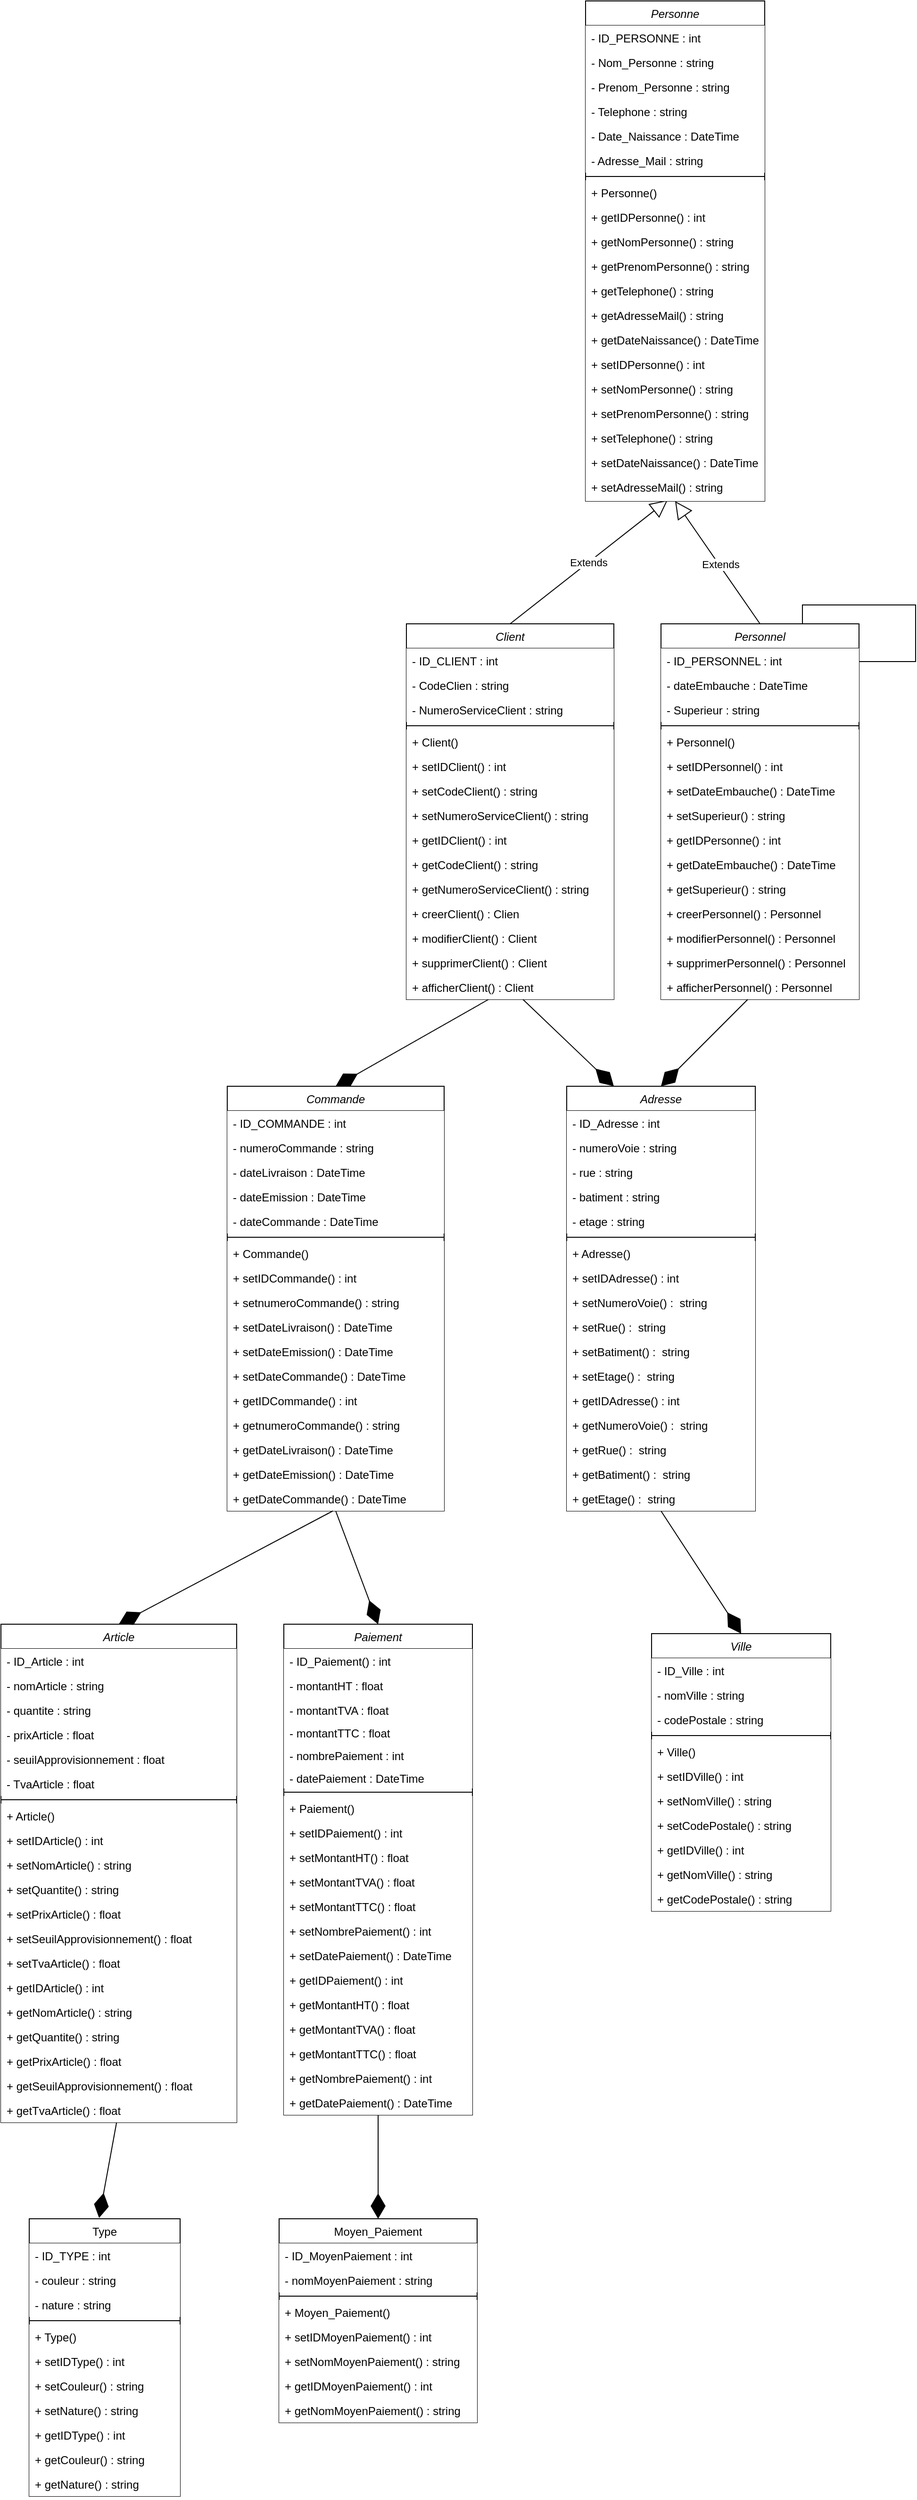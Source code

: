 <mxfile version="13.9.9" type="device"><diagram id="xxzFtFkT065SgyR4jEAv" name="Page-1"><mxGraphModel dx="1463" dy="834" grid="1" gridSize="10" guides="1" tooltips="1" connect="1" arrows="1" fold="1" page="1" pageScale="1" pageWidth="827" pageHeight="1169" math="0" shadow="0"><root><mxCell id="0"/><mxCell id="1" parent="0"/><mxCell id="zXjY40LEc3VsuIgJ_4Ex-1" value="Article" style="swimlane;fontStyle=2;align=center;verticalAlign=top;childLayout=stackLayout;horizontal=1;startSize=26;horizontalStack=0;resizeParent=1;resizeLast=0;collapsible=1;marginBottom=0;rounded=0;shadow=0;strokeWidth=1;" parent="1" vertex="1"><mxGeometry x="380" y="1950" width="250" height="528" as="geometry"><mxRectangle x="230" y="140" width="160" height="26" as="alternateBounds"/></mxGeometry></mxCell><mxCell id="zXjY40LEc3VsuIgJ_4Ex-2" value="- ID_Article : int" style="text;align=left;verticalAlign=top;spacingLeft=4;spacingRight=4;overflow=hidden;rotatable=0;points=[[0,0.5],[1,0.5]];portConstraint=eastwest;fillColor=#ffffff;" parent="zXjY40LEc3VsuIgJ_4Ex-1" vertex="1"><mxGeometry y="26" width="250" height="26" as="geometry"/></mxCell><mxCell id="zXjY40LEc3VsuIgJ_4Ex-3" value="- nomArticle : string" style="text;align=left;verticalAlign=top;spacingLeft=4;spacingRight=4;overflow=hidden;rotatable=0;points=[[0,0.5],[1,0.5]];portConstraint=eastwest;rounded=0;shadow=0;html=0;fillColor=#ffffff;" parent="zXjY40LEc3VsuIgJ_4Ex-1" vertex="1"><mxGeometry y="52" width="250" height="26" as="geometry"/></mxCell><mxCell id="zXjY40LEc3VsuIgJ_4Ex-4" value="- quantite : string" style="text;align=left;verticalAlign=top;spacingLeft=4;spacingRight=4;overflow=hidden;rotatable=0;points=[[0,0.5],[1,0.5]];portConstraint=eastwest;rounded=0;shadow=0;html=0;fillColor=#ffffff;" parent="zXjY40LEc3VsuIgJ_4Ex-1" vertex="1"><mxGeometry y="78" width="250" height="26" as="geometry"/></mxCell><mxCell id="zXjY40LEc3VsuIgJ_4Ex-5" value="- prixArticle : float" style="text;align=left;verticalAlign=top;spacingLeft=4;spacingRight=4;overflow=hidden;rotatable=0;points=[[0,0.5],[1,0.5]];portConstraint=eastwest;rounded=0;shadow=0;html=0;fillColor=#ffffff;" parent="zXjY40LEc3VsuIgJ_4Ex-1" vertex="1"><mxGeometry y="104" width="250" height="26" as="geometry"/></mxCell><mxCell id="zXjY40LEc3VsuIgJ_4Ex-6" value="- seuilApprovisionnement : float" style="text;align=left;verticalAlign=top;spacingLeft=4;spacingRight=4;overflow=hidden;rotatable=0;points=[[0,0.5],[1,0.5]];portConstraint=eastwest;rounded=0;shadow=0;html=0;fillColor=#ffffff;" parent="zXjY40LEc3VsuIgJ_4Ex-1" vertex="1"><mxGeometry y="130" width="250" height="26" as="geometry"/></mxCell><mxCell id="zXjY40LEc3VsuIgJ_4Ex-7" value="- TvaArticle : float" style="text;align=left;verticalAlign=top;spacingLeft=4;spacingRight=4;overflow=hidden;rotatable=0;points=[[0,0.5],[1,0.5]];portConstraint=eastwest;rounded=0;shadow=0;html=0;fillColor=#ffffff;" parent="zXjY40LEc3VsuIgJ_4Ex-1" vertex="1"><mxGeometry y="156" width="250" height="26" as="geometry"/></mxCell><mxCell id="zXjY40LEc3VsuIgJ_4Ex-8" value="" style="line;html=1;strokeWidth=1;align=left;verticalAlign=middle;spacingTop=-1;spacingLeft=3;spacingRight=3;rotatable=0;labelPosition=right;points=[];portConstraint=eastwest;" parent="zXjY40LEc3VsuIgJ_4Ex-1" vertex="1"><mxGeometry y="182" width="250" height="8" as="geometry"/></mxCell><mxCell id="zXjY40LEc3VsuIgJ_4Ex-9" value="+ Article()" style="text;align=left;verticalAlign=top;spacingLeft=4;spacingRight=4;overflow=hidden;rotatable=0;points=[[0,0.5],[1,0.5]];portConstraint=eastwest;fillColor=#ffffff;" parent="zXjY40LEc3VsuIgJ_4Ex-1" vertex="1"><mxGeometry y="190" width="250" height="26" as="geometry"/></mxCell><mxCell id="zXjY40LEc3VsuIgJ_4Ex-10" value="+ setIDArticle() : int" style="text;align=left;verticalAlign=top;spacingLeft=4;spacingRight=4;overflow=hidden;rotatable=0;points=[[0,0.5],[1,0.5]];portConstraint=eastwest;fillColor=#ffffff;" parent="zXjY40LEc3VsuIgJ_4Ex-1" vertex="1"><mxGeometry y="216" width="250" height="26" as="geometry"/></mxCell><mxCell id="zXjY40LEc3VsuIgJ_4Ex-11" value="+ setNomArticle() : string" style="text;align=left;verticalAlign=top;spacingLeft=4;spacingRight=4;overflow=hidden;rotatable=0;points=[[0,0.5],[1,0.5]];portConstraint=eastwest;fillColor=#ffffff;" parent="zXjY40LEc3VsuIgJ_4Ex-1" vertex="1"><mxGeometry y="242" width="250" height="26" as="geometry"/></mxCell><mxCell id="zXjY40LEc3VsuIgJ_4Ex-12" value="+ setQuantite() : string" style="text;align=left;verticalAlign=top;spacingLeft=4;spacingRight=4;overflow=hidden;rotatable=0;points=[[0,0.5],[1,0.5]];portConstraint=eastwest;fillColor=#ffffff;" parent="zXjY40LEc3VsuIgJ_4Ex-1" vertex="1"><mxGeometry y="268" width="250" height="26" as="geometry"/></mxCell><mxCell id="zXjY40LEc3VsuIgJ_4Ex-13" value="+ setPrixArticle() : float" style="text;align=left;verticalAlign=top;spacingLeft=4;spacingRight=4;overflow=hidden;rotatable=0;points=[[0,0.5],[1,0.5]];portConstraint=eastwest;fillColor=#ffffff;" parent="zXjY40LEc3VsuIgJ_4Ex-1" vertex="1"><mxGeometry y="294" width="250" height="26" as="geometry"/></mxCell><mxCell id="zXjY40LEc3VsuIgJ_4Ex-14" value="+ setSeuilApprovisionnement() : float" style="text;align=left;verticalAlign=top;spacingLeft=4;spacingRight=4;overflow=hidden;rotatable=0;points=[[0,0.5],[1,0.5]];portConstraint=eastwest;fillColor=#ffffff;" parent="zXjY40LEc3VsuIgJ_4Ex-1" vertex="1"><mxGeometry y="320" width="250" height="26" as="geometry"/></mxCell><mxCell id="zXjY40LEc3VsuIgJ_4Ex-15" value="+ setTvaArticle() : float" style="text;align=left;verticalAlign=top;spacingLeft=4;spacingRight=4;overflow=hidden;rotatable=0;points=[[0,0.5],[1,0.5]];portConstraint=eastwest;fillColor=#ffffff;" parent="zXjY40LEc3VsuIgJ_4Ex-1" vertex="1"><mxGeometry y="346" width="250" height="26" as="geometry"/></mxCell><mxCell id="zXjY40LEc3VsuIgJ_4Ex-16" value="+ getIDArticle() : int" style="text;align=left;verticalAlign=top;spacingLeft=4;spacingRight=4;overflow=hidden;rotatable=0;points=[[0,0.5],[1,0.5]];portConstraint=eastwest;fillColor=#ffffff;" parent="zXjY40LEc3VsuIgJ_4Ex-1" vertex="1"><mxGeometry y="372" width="250" height="26" as="geometry"/></mxCell><mxCell id="zXjY40LEc3VsuIgJ_4Ex-17" value="+ getNomArticle() : string" style="text;align=left;verticalAlign=top;spacingLeft=4;spacingRight=4;overflow=hidden;rotatable=0;points=[[0,0.5],[1,0.5]];portConstraint=eastwest;fillColor=#ffffff;" parent="zXjY40LEc3VsuIgJ_4Ex-1" vertex="1"><mxGeometry y="398" width="250" height="26" as="geometry"/></mxCell><mxCell id="zXjY40LEc3VsuIgJ_4Ex-18" value="+ getQuantite() : string" style="text;align=left;verticalAlign=top;spacingLeft=4;spacingRight=4;overflow=hidden;rotatable=0;points=[[0,0.5],[1,0.5]];portConstraint=eastwest;fillColor=#ffffff;" parent="zXjY40LEc3VsuIgJ_4Ex-1" vertex="1"><mxGeometry y="424" width="250" height="26" as="geometry"/></mxCell><mxCell id="zXjY40LEc3VsuIgJ_4Ex-19" value="+ getPrixArticle() : float" style="text;align=left;verticalAlign=top;spacingLeft=4;spacingRight=4;overflow=hidden;rotatable=0;points=[[0,0.5],[1,0.5]];portConstraint=eastwest;fillColor=#ffffff;" parent="zXjY40LEc3VsuIgJ_4Ex-1" vertex="1"><mxGeometry y="450" width="250" height="26" as="geometry"/></mxCell><mxCell id="zXjY40LEc3VsuIgJ_4Ex-20" value="+ getSeuilApprovisionnement() : float" style="text;align=left;verticalAlign=top;spacingLeft=4;spacingRight=4;overflow=hidden;rotatable=0;points=[[0,0.5],[1,0.5]];portConstraint=eastwest;fillColor=#ffffff;" parent="zXjY40LEc3VsuIgJ_4Ex-1" vertex="1"><mxGeometry y="476" width="250" height="26" as="geometry"/></mxCell><mxCell id="zXjY40LEc3VsuIgJ_4Ex-21" value="+ getTvaArticle() : float" style="text;align=left;verticalAlign=top;spacingLeft=4;spacingRight=4;overflow=hidden;rotatable=0;points=[[0,0.5],[1,0.5]];portConstraint=eastwest;fillColor=#ffffff;" parent="zXjY40LEc3VsuIgJ_4Ex-1" vertex="1"><mxGeometry y="502" width="250" height="26" as="geometry"/></mxCell><mxCell id="zXjY40LEc3VsuIgJ_4Ex-22" value="Type" style="swimlane;fontStyle=0;align=center;verticalAlign=top;childLayout=stackLayout;horizontal=1;startSize=26;horizontalStack=0;resizeParent=1;resizeLast=0;collapsible=1;marginBottom=0;rounded=0;shadow=0;strokeWidth=1;" parent="1" vertex="1"><mxGeometry x="410" y="2580" width="160" height="294" as="geometry"><mxRectangle x="130" y="380" width="160" height="26" as="alternateBounds"/></mxGeometry></mxCell><mxCell id="zXjY40LEc3VsuIgJ_4Ex-23" value="- ID_TYPE : int" style="text;align=left;verticalAlign=top;spacingLeft=4;spacingRight=4;overflow=hidden;rotatable=0;points=[[0,0.5],[1,0.5]];portConstraint=eastwest;fillColor=#ffffff;" parent="zXjY40LEc3VsuIgJ_4Ex-22" vertex="1"><mxGeometry y="26" width="160" height="26" as="geometry"/></mxCell><mxCell id="zXjY40LEc3VsuIgJ_4Ex-24" value="- couleur : string" style="text;align=left;verticalAlign=top;spacingLeft=4;spacingRight=4;overflow=hidden;rotatable=0;points=[[0,0.5],[1,0.5]];portConstraint=eastwest;rounded=0;shadow=0;html=0;fillColor=#ffffff;" parent="zXjY40LEc3VsuIgJ_4Ex-22" vertex="1"><mxGeometry y="52" width="160" height="26" as="geometry"/></mxCell><mxCell id="zXjY40LEc3VsuIgJ_4Ex-25" value="- nature : string" style="text;align=left;verticalAlign=top;spacingLeft=4;spacingRight=4;overflow=hidden;rotatable=0;points=[[0,0.5],[1,0.5]];portConstraint=eastwest;rounded=0;shadow=0;html=0;fillColor=#ffffff;" parent="zXjY40LEc3VsuIgJ_4Ex-22" vertex="1"><mxGeometry y="78" width="160" height="26" as="geometry"/></mxCell><mxCell id="zXjY40LEc3VsuIgJ_4Ex-26" value="" style="line;html=1;strokeWidth=1;align=left;verticalAlign=middle;spacingTop=-1;spacingLeft=3;spacingRight=3;rotatable=0;labelPosition=right;points=[];portConstraint=eastwest;" parent="zXjY40LEc3VsuIgJ_4Ex-22" vertex="1"><mxGeometry y="104" width="160" height="8" as="geometry"/></mxCell><mxCell id="zXjY40LEc3VsuIgJ_4Ex-27" value="+ Type()" style="text;align=left;verticalAlign=top;spacingLeft=4;spacingRight=4;overflow=hidden;rotatable=0;points=[[0,0.5],[1,0.5]];portConstraint=eastwest;fillColor=#ffffff;" parent="zXjY40LEc3VsuIgJ_4Ex-22" vertex="1"><mxGeometry y="112" width="160" height="26" as="geometry"/></mxCell><mxCell id="zXjY40LEc3VsuIgJ_4Ex-28" value="+ setIDType() : int" style="text;align=left;verticalAlign=top;spacingLeft=4;spacingRight=4;overflow=hidden;rotatable=0;points=[[0,0.5],[1,0.5]];portConstraint=eastwest;fillColor=#ffffff;" parent="zXjY40LEc3VsuIgJ_4Ex-22" vertex="1"><mxGeometry y="138" width="160" height="26" as="geometry"/></mxCell><mxCell id="zXjY40LEc3VsuIgJ_4Ex-29" value="+ setCouleur() : string" style="text;align=left;verticalAlign=top;spacingLeft=4;spacingRight=4;overflow=hidden;rotatable=0;points=[[0,0.5],[1,0.5]];portConstraint=eastwest;fillColor=#ffffff;" parent="zXjY40LEc3VsuIgJ_4Ex-22" vertex="1"><mxGeometry y="164" width="160" height="26" as="geometry"/></mxCell><mxCell id="zXjY40LEc3VsuIgJ_4Ex-30" value="+ setNature() : string" style="text;align=left;verticalAlign=top;spacingLeft=4;spacingRight=4;overflow=hidden;rotatable=0;points=[[0,0.5],[1,0.5]];portConstraint=eastwest;fillColor=#ffffff;" parent="zXjY40LEc3VsuIgJ_4Ex-22" vertex="1"><mxGeometry y="190" width="160" height="26" as="geometry"/></mxCell><mxCell id="zXjY40LEc3VsuIgJ_4Ex-31" value="+ getIDType() : int" style="text;align=left;verticalAlign=top;spacingLeft=4;spacingRight=4;overflow=hidden;rotatable=0;points=[[0,0.5],[1,0.5]];portConstraint=eastwest;fillColor=#ffffff;" parent="zXjY40LEc3VsuIgJ_4Ex-22" vertex="1"><mxGeometry y="216" width="160" height="26" as="geometry"/></mxCell><mxCell id="zXjY40LEc3VsuIgJ_4Ex-32" value="+ getCouleur() : string" style="text;align=left;verticalAlign=top;spacingLeft=4;spacingRight=4;overflow=hidden;rotatable=0;points=[[0,0.5],[1,0.5]];portConstraint=eastwest;fillColor=#ffffff;" parent="zXjY40LEc3VsuIgJ_4Ex-22" vertex="1"><mxGeometry y="242" width="160" height="26" as="geometry"/></mxCell><mxCell id="zXjY40LEc3VsuIgJ_4Ex-33" value="+ getNature() : string" style="text;align=left;verticalAlign=top;spacingLeft=4;spacingRight=4;overflow=hidden;rotatable=0;points=[[0,0.5],[1,0.5]];portConstraint=eastwest;fillColor=#ffffff;" parent="zXjY40LEc3VsuIgJ_4Ex-22" vertex="1"><mxGeometry y="268" width="160" height="26" as="geometry"/></mxCell><mxCell id="zXjY40LEc3VsuIgJ_4Ex-34" value="Commande" style="swimlane;fontStyle=2;align=center;verticalAlign=top;childLayout=stackLayout;horizontal=1;startSize=26;horizontalStack=0;resizeParent=1;resizeLast=0;collapsible=1;marginBottom=0;rounded=0;shadow=0;strokeWidth=1;" parent="1" vertex="1"><mxGeometry x="620" y="1380" width="230" height="450" as="geometry"><mxRectangle x="230" y="140" width="160" height="26" as="alternateBounds"/></mxGeometry></mxCell><mxCell id="zXjY40LEc3VsuIgJ_4Ex-35" value="- ID_COMMANDE : int" style="text;align=left;verticalAlign=top;spacingLeft=4;spacingRight=4;overflow=hidden;rotatable=0;points=[[0,0.5],[1,0.5]];portConstraint=eastwest;fillColor=#ffffff;" parent="zXjY40LEc3VsuIgJ_4Ex-34" vertex="1"><mxGeometry y="26" width="230" height="26" as="geometry"/></mxCell><mxCell id="zXjY40LEc3VsuIgJ_4Ex-36" value="- numeroCommande : string" style="text;align=left;verticalAlign=top;spacingLeft=4;spacingRight=4;overflow=hidden;rotatable=0;points=[[0,0.5],[1,0.5]];portConstraint=eastwest;rounded=0;shadow=0;html=0;fillColor=#ffffff;" parent="zXjY40LEc3VsuIgJ_4Ex-34" vertex="1"><mxGeometry y="52" width="230" height="26" as="geometry"/></mxCell><mxCell id="zXjY40LEc3VsuIgJ_4Ex-37" value="- dateLivraison : DateTime" style="text;align=left;verticalAlign=top;spacingLeft=4;spacingRight=4;overflow=hidden;rotatable=0;points=[[0,0.5],[1,0.5]];portConstraint=eastwest;rounded=0;shadow=0;html=0;fillColor=#ffffff;" parent="zXjY40LEc3VsuIgJ_4Ex-34" vertex="1"><mxGeometry y="78" width="230" height="26" as="geometry"/></mxCell><mxCell id="zXjY40LEc3VsuIgJ_4Ex-38" value="- dateEmission : DateTime" style="text;align=left;verticalAlign=top;spacingLeft=4;spacingRight=4;overflow=hidden;rotatable=0;points=[[0,0.5],[1,0.5]];portConstraint=eastwest;rounded=0;shadow=0;html=0;fillColor=#ffffff;" parent="zXjY40LEc3VsuIgJ_4Ex-34" vertex="1"><mxGeometry y="104" width="230" height="26" as="geometry"/></mxCell><mxCell id="zXjY40LEc3VsuIgJ_4Ex-39" value="- dateCommande : DateTime" style="text;align=left;verticalAlign=top;spacingLeft=4;spacingRight=4;overflow=hidden;rotatable=0;points=[[0,0.5],[1,0.5]];portConstraint=eastwest;rounded=0;shadow=0;html=0;fillColor=#ffffff;" parent="zXjY40LEc3VsuIgJ_4Ex-34" vertex="1"><mxGeometry y="130" width="230" height="26" as="geometry"/></mxCell><mxCell id="zXjY40LEc3VsuIgJ_4Ex-40" value="" style="line;html=1;strokeWidth=1;align=left;verticalAlign=middle;spacingTop=-1;spacingLeft=3;spacingRight=3;rotatable=0;labelPosition=right;points=[];portConstraint=eastwest;" parent="zXjY40LEc3VsuIgJ_4Ex-34" vertex="1"><mxGeometry y="156" width="230" height="8" as="geometry"/></mxCell><mxCell id="zXjY40LEc3VsuIgJ_4Ex-41" value="+ Commande()" style="text;align=left;verticalAlign=top;spacingLeft=4;spacingRight=4;overflow=hidden;rotatable=0;points=[[0,0.5],[1,0.5]];portConstraint=eastwest;fillColor=#ffffff;" parent="zXjY40LEc3VsuIgJ_4Ex-34" vertex="1"><mxGeometry y="164" width="230" height="26" as="geometry"/></mxCell><mxCell id="zXjY40LEc3VsuIgJ_4Ex-42" value="+ setIDCommande() : int" style="text;align=left;verticalAlign=top;spacingLeft=4;spacingRight=4;overflow=hidden;rotatable=0;points=[[0,0.5],[1,0.5]];portConstraint=eastwest;fillColor=#ffffff;" parent="zXjY40LEc3VsuIgJ_4Ex-34" vertex="1"><mxGeometry y="190" width="230" height="26" as="geometry"/></mxCell><mxCell id="zXjY40LEc3VsuIgJ_4Ex-43" value="+ setnumeroCommande() : string" style="text;align=left;verticalAlign=top;spacingLeft=4;spacingRight=4;overflow=hidden;rotatable=0;points=[[0,0.5],[1,0.5]];portConstraint=eastwest;fillColor=#ffffff;" parent="zXjY40LEc3VsuIgJ_4Ex-34" vertex="1"><mxGeometry y="216" width="230" height="26" as="geometry"/></mxCell><mxCell id="zXjY40LEc3VsuIgJ_4Ex-44" value="+ setDateLivraison() : DateTime" style="text;align=left;verticalAlign=top;spacingLeft=4;spacingRight=4;overflow=hidden;rotatable=0;points=[[0,0.5],[1,0.5]];portConstraint=eastwest;fillColor=#ffffff;" parent="zXjY40LEc3VsuIgJ_4Ex-34" vertex="1"><mxGeometry y="242" width="230" height="26" as="geometry"/></mxCell><mxCell id="zXjY40LEc3VsuIgJ_4Ex-45" value="+ setDateEmission() : DateTime" style="text;align=left;verticalAlign=top;spacingLeft=4;spacingRight=4;overflow=hidden;rotatable=0;points=[[0,0.5],[1,0.5]];portConstraint=eastwest;fillColor=#ffffff;" parent="zXjY40LEc3VsuIgJ_4Ex-34" vertex="1"><mxGeometry y="268" width="230" height="26" as="geometry"/></mxCell><mxCell id="zXjY40LEc3VsuIgJ_4Ex-46" value="+ setDateCommande() : DateTime" style="text;align=left;verticalAlign=top;spacingLeft=4;spacingRight=4;overflow=hidden;rotatable=0;points=[[0,0.5],[1,0.5]];portConstraint=eastwest;fillColor=#ffffff;" parent="zXjY40LEc3VsuIgJ_4Ex-34" vertex="1"><mxGeometry y="294" width="230" height="26" as="geometry"/></mxCell><mxCell id="zXjY40LEc3VsuIgJ_4Ex-47" value="+ getIDCommande() : int" style="text;align=left;verticalAlign=top;spacingLeft=4;spacingRight=4;overflow=hidden;rotatable=0;points=[[0,0.5],[1,0.5]];portConstraint=eastwest;fillColor=#ffffff;" parent="zXjY40LEc3VsuIgJ_4Ex-34" vertex="1"><mxGeometry y="320" width="230" height="26" as="geometry"/></mxCell><mxCell id="zXjY40LEc3VsuIgJ_4Ex-48" value="+ getnumeroCommande() : string" style="text;align=left;verticalAlign=top;spacingLeft=4;spacingRight=4;overflow=hidden;rotatable=0;points=[[0,0.5],[1,0.5]];portConstraint=eastwest;fillColor=#ffffff;" parent="zXjY40LEc3VsuIgJ_4Ex-34" vertex="1"><mxGeometry y="346" width="230" height="26" as="geometry"/></mxCell><mxCell id="zXjY40LEc3VsuIgJ_4Ex-49" value="+ getDateLivraison() : DateTime" style="text;align=left;verticalAlign=top;spacingLeft=4;spacingRight=4;overflow=hidden;rotatable=0;points=[[0,0.5],[1,0.5]];portConstraint=eastwest;fillColor=#ffffff;" parent="zXjY40LEc3VsuIgJ_4Ex-34" vertex="1"><mxGeometry y="372" width="230" height="26" as="geometry"/></mxCell><mxCell id="zXjY40LEc3VsuIgJ_4Ex-50" value="+ getDateEmission() : DateTime" style="text;align=left;verticalAlign=top;spacingLeft=4;spacingRight=4;overflow=hidden;rotatable=0;points=[[0,0.5],[1,0.5]];portConstraint=eastwest;fillColor=#ffffff;" parent="zXjY40LEc3VsuIgJ_4Ex-34" vertex="1"><mxGeometry y="398" width="230" height="26" as="geometry"/></mxCell><mxCell id="zXjY40LEc3VsuIgJ_4Ex-51" value="+ getDateCommande() : DateTime" style="text;align=left;verticalAlign=top;spacingLeft=4;spacingRight=4;overflow=hidden;rotatable=0;points=[[0,0.5],[1,0.5]];portConstraint=eastwest;fillColor=#ffffff;" parent="zXjY40LEc3VsuIgJ_4Ex-34" vertex="1"><mxGeometry y="424" width="230" height="26" as="geometry"/></mxCell><mxCell id="zXjY40LEc3VsuIgJ_4Ex-52" value="Paiement" style="swimlane;fontStyle=2;align=center;verticalAlign=top;childLayout=stackLayout;horizontal=1;startSize=26;horizontalStack=0;resizeParent=1;resizeLast=0;collapsible=1;marginBottom=0;rounded=0;shadow=0;strokeWidth=1;" parent="1" vertex="1"><mxGeometry x="680" y="1950" width="200" height="520" as="geometry"><mxRectangle x="230" y="140" width="160" height="26" as="alternateBounds"/></mxGeometry></mxCell><mxCell id="zXjY40LEc3VsuIgJ_4Ex-53" value="- ID_Paiement() : int" style="text;align=left;verticalAlign=top;spacingLeft=4;spacingRight=4;overflow=hidden;rotatable=0;points=[[0,0.5],[1,0.5]];portConstraint=eastwest;fillColor=#ffffff;" parent="zXjY40LEc3VsuIgJ_4Ex-52" vertex="1"><mxGeometry y="26" width="200" height="26" as="geometry"/></mxCell><mxCell id="zXjY40LEc3VsuIgJ_4Ex-54" value="- montantHT : float" style="text;align=left;verticalAlign=top;spacingLeft=4;spacingRight=4;overflow=hidden;rotatable=0;points=[[0,0.5],[1,0.5]];portConstraint=eastwest;rounded=0;shadow=0;html=0;fillColor=#ffffff;" parent="zXjY40LEc3VsuIgJ_4Ex-52" vertex="1"><mxGeometry y="52" width="200" height="26" as="geometry"/></mxCell><mxCell id="zXjY40LEc3VsuIgJ_4Ex-55" value="- montantTVA : float" style="text;align=left;verticalAlign=top;spacingLeft=4;spacingRight=4;overflow=hidden;rotatable=0;points=[[0,0.5],[1,0.5]];portConstraint=eastwest;rounded=0;shadow=0;html=0;fillColor=#ffffff;" parent="zXjY40LEc3VsuIgJ_4Ex-52" vertex="1"><mxGeometry y="78" width="200" height="24" as="geometry"/></mxCell><mxCell id="zXjY40LEc3VsuIgJ_4Ex-56" value="- montantTTC : float" style="text;align=left;verticalAlign=top;spacingLeft=4;spacingRight=4;overflow=hidden;rotatable=0;points=[[0,0.5],[1,0.5]];portConstraint=eastwest;rounded=0;shadow=0;html=0;fillColor=#ffffff;" parent="zXjY40LEc3VsuIgJ_4Ex-52" vertex="1"><mxGeometry y="102" width="200" height="24" as="geometry"/></mxCell><mxCell id="zXjY40LEc3VsuIgJ_4Ex-57" value="- nombrePaiement : int" style="text;align=left;verticalAlign=top;spacingLeft=4;spacingRight=4;overflow=hidden;rotatable=0;points=[[0,0.5],[1,0.5]];portConstraint=eastwest;rounded=0;shadow=0;html=0;fillColor=#ffffff;" parent="zXjY40LEc3VsuIgJ_4Ex-52" vertex="1"><mxGeometry y="126" width="200" height="24" as="geometry"/></mxCell><mxCell id="zXjY40LEc3VsuIgJ_4Ex-58" value="- datePaiement : DateTime" style="text;align=left;verticalAlign=top;spacingLeft=4;spacingRight=4;overflow=hidden;rotatable=0;points=[[0,0.5],[1,0.5]];portConstraint=eastwest;rounded=0;shadow=0;html=0;fillColor=#ffffff;" parent="zXjY40LEc3VsuIgJ_4Ex-52" vertex="1"><mxGeometry y="150" width="200" height="24" as="geometry"/></mxCell><mxCell id="zXjY40LEc3VsuIgJ_4Ex-59" value="" style="line;html=1;strokeWidth=1;align=left;verticalAlign=middle;spacingTop=-1;spacingLeft=3;spacingRight=3;rotatable=0;labelPosition=right;points=[];portConstraint=eastwest;" parent="zXjY40LEc3VsuIgJ_4Ex-52" vertex="1"><mxGeometry y="174" width="200" height="8" as="geometry"/></mxCell><mxCell id="zXjY40LEc3VsuIgJ_4Ex-60" value="+ Paiement()" style="text;align=left;verticalAlign=top;spacingLeft=4;spacingRight=4;overflow=hidden;rotatable=0;points=[[0,0.5],[1,0.5]];portConstraint=eastwest;fillColor=#ffffff;" parent="zXjY40LEc3VsuIgJ_4Ex-52" vertex="1"><mxGeometry y="182" width="200" height="26" as="geometry"/></mxCell><mxCell id="zXjY40LEc3VsuIgJ_4Ex-61" value="+ setIDPaiement() : int" style="text;align=left;verticalAlign=top;spacingLeft=4;spacingRight=4;overflow=hidden;rotatable=0;points=[[0,0.5],[1,0.5]];portConstraint=eastwest;fillColor=#ffffff;" parent="zXjY40LEc3VsuIgJ_4Ex-52" vertex="1"><mxGeometry y="208" width="200" height="26" as="geometry"/></mxCell><mxCell id="zXjY40LEc3VsuIgJ_4Ex-62" value="+ setMontantHT() : float" style="text;align=left;verticalAlign=top;spacingLeft=4;spacingRight=4;overflow=hidden;rotatable=0;points=[[0,0.5],[1,0.5]];portConstraint=eastwest;fillColor=#ffffff;" parent="zXjY40LEc3VsuIgJ_4Ex-52" vertex="1"><mxGeometry y="234" width="200" height="26" as="geometry"/></mxCell><mxCell id="zXjY40LEc3VsuIgJ_4Ex-63" value="+ setMontantTVA() : float" style="text;align=left;verticalAlign=top;spacingLeft=4;spacingRight=4;overflow=hidden;rotatable=0;points=[[0,0.5],[1,0.5]];portConstraint=eastwest;fillColor=#ffffff;" parent="zXjY40LEc3VsuIgJ_4Ex-52" vertex="1"><mxGeometry y="260" width="200" height="26" as="geometry"/></mxCell><mxCell id="zXjY40LEc3VsuIgJ_4Ex-64" value="+ setMontantTTC() : float" style="text;align=left;verticalAlign=top;spacingLeft=4;spacingRight=4;overflow=hidden;rotatable=0;points=[[0,0.5],[1,0.5]];portConstraint=eastwest;fillColor=#ffffff;" parent="zXjY40LEc3VsuIgJ_4Ex-52" vertex="1"><mxGeometry y="286" width="200" height="26" as="geometry"/></mxCell><mxCell id="zXjY40LEc3VsuIgJ_4Ex-65" value="+ setNombrePaiement() : int" style="text;align=left;verticalAlign=top;spacingLeft=4;spacingRight=4;overflow=hidden;rotatable=0;points=[[0,0.5],[1,0.5]];portConstraint=eastwest;fillColor=#ffffff;" parent="zXjY40LEc3VsuIgJ_4Ex-52" vertex="1"><mxGeometry y="312" width="200" height="26" as="geometry"/></mxCell><mxCell id="zXjY40LEc3VsuIgJ_4Ex-66" value="+ setDatePaiement() : DateTime" style="text;align=left;verticalAlign=top;spacingLeft=4;spacingRight=4;overflow=hidden;rotatable=0;points=[[0,0.5],[1,0.5]];portConstraint=eastwest;fillColor=#ffffff;" parent="zXjY40LEc3VsuIgJ_4Ex-52" vertex="1"><mxGeometry y="338" width="200" height="26" as="geometry"/></mxCell><mxCell id="zXjY40LEc3VsuIgJ_4Ex-67" value="+ getIDPaiement() : int" style="text;align=left;verticalAlign=top;spacingLeft=4;spacingRight=4;overflow=hidden;rotatable=0;points=[[0,0.5],[1,0.5]];portConstraint=eastwest;fillColor=#ffffff;" parent="zXjY40LEc3VsuIgJ_4Ex-52" vertex="1"><mxGeometry y="364" width="200" height="26" as="geometry"/></mxCell><mxCell id="zXjY40LEc3VsuIgJ_4Ex-68" value="+ getMontantHT() : float" style="text;align=left;verticalAlign=top;spacingLeft=4;spacingRight=4;overflow=hidden;rotatable=0;points=[[0,0.5],[1,0.5]];portConstraint=eastwest;fillColor=#ffffff;" parent="zXjY40LEc3VsuIgJ_4Ex-52" vertex="1"><mxGeometry y="390" width="200" height="26" as="geometry"/></mxCell><mxCell id="zXjY40LEc3VsuIgJ_4Ex-69" value="+ getMontantTVA() : float" style="text;align=left;verticalAlign=top;spacingLeft=4;spacingRight=4;overflow=hidden;rotatable=0;points=[[0,0.5],[1,0.5]];portConstraint=eastwest;fillColor=#ffffff;" parent="zXjY40LEc3VsuIgJ_4Ex-52" vertex="1"><mxGeometry y="416" width="200" height="26" as="geometry"/></mxCell><mxCell id="zXjY40LEc3VsuIgJ_4Ex-70" value="+ getMontantTTC() : float" style="text;align=left;verticalAlign=top;spacingLeft=4;spacingRight=4;overflow=hidden;rotatable=0;points=[[0,0.5],[1,0.5]];portConstraint=eastwest;fillColor=#ffffff;" parent="zXjY40LEc3VsuIgJ_4Ex-52" vertex="1"><mxGeometry y="442" width="200" height="26" as="geometry"/></mxCell><mxCell id="zXjY40LEc3VsuIgJ_4Ex-71" value="+ getNombrePaiement() : int" style="text;align=left;verticalAlign=top;spacingLeft=4;spacingRight=4;overflow=hidden;rotatable=0;points=[[0,0.5],[1,0.5]];portConstraint=eastwest;fillColor=#ffffff;" parent="zXjY40LEc3VsuIgJ_4Ex-52" vertex="1"><mxGeometry y="468" width="200" height="26" as="geometry"/></mxCell><mxCell id="zXjY40LEc3VsuIgJ_4Ex-72" value="+ getDatePaiement() : DateTime" style="text;align=left;verticalAlign=top;spacingLeft=4;spacingRight=4;overflow=hidden;rotatable=0;points=[[0,0.5],[1,0.5]];portConstraint=eastwest;fillColor=#ffffff;" parent="zXjY40LEc3VsuIgJ_4Ex-52" vertex="1"><mxGeometry y="494" width="200" height="26" as="geometry"/></mxCell><mxCell id="zXjY40LEc3VsuIgJ_4Ex-73" value="Moyen_Paiement" style="swimlane;fontStyle=0;align=center;verticalAlign=top;childLayout=stackLayout;horizontal=1;startSize=26;horizontalStack=0;resizeParent=1;resizeLast=0;collapsible=1;marginBottom=0;rounded=0;shadow=0;strokeWidth=1;" parent="1" vertex="1"><mxGeometry x="675" y="2580" width="210" height="216" as="geometry"><mxRectangle x="130" y="380" width="160" height="26" as="alternateBounds"/></mxGeometry></mxCell><mxCell id="zXjY40LEc3VsuIgJ_4Ex-74" value="- ID_MoyenPaiement : int" style="text;align=left;verticalAlign=top;spacingLeft=4;spacingRight=4;overflow=hidden;rotatable=0;points=[[0,0.5],[1,0.5]];portConstraint=eastwest;fillColor=#ffffff;" parent="zXjY40LEc3VsuIgJ_4Ex-73" vertex="1"><mxGeometry y="26" width="210" height="26" as="geometry"/></mxCell><mxCell id="zXjY40LEc3VsuIgJ_4Ex-75" value="- nomMoyenPaiement : string" style="text;align=left;verticalAlign=top;spacingLeft=4;spacingRight=4;overflow=hidden;rotatable=0;points=[[0,0.5],[1,0.5]];portConstraint=eastwest;rounded=0;shadow=0;html=0;fillColor=#ffffff;" parent="zXjY40LEc3VsuIgJ_4Ex-73" vertex="1"><mxGeometry y="52" width="210" height="26" as="geometry"/></mxCell><mxCell id="zXjY40LEc3VsuIgJ_4Ex-76" value="" style="line;html=1;strokeWidth=1;align=left;verticalAlign=middle;spacingTop=-1;spacingLeft=3;spacingRight=3;rotatable=0;labelPosition=right;points=[];portConstraint=eastwest;" parent="zXjY40LEc3VsuIgJ_4Ex-73" vertex="1"><mxGeometry y="78" width="210" height="8" as="geometry"/></mxCell><mxCell id="zXjY40LEc3VsuIgJ_4Ex-77" value="+ Moyen_Paiement()" style="text;align=left;verticalAlign=top;spacingLeft=4;spacingRight=4;overflow=hidden;rotatable=0;points=[[0,0.5],[1,0.5]];portConstraint=eastwest;fontStyle=0;fillColor=#ffffff;" parent="zXjY40LEc3VsuIgJ_4Ex-73" vertex="1"><mxGeometry y="86" width="210" height="26" as="geometry"/></mxCell><mxCell id="zXjY40LEc3VsuIgJ_4Ex-78" value="+ setIDMoyenPaiement() : int" style="text;align=left;verticalAlign=top;spacingLeft=4;spacingRight=4;overflow=hidden;rotatable=0;points=[[0,0.5],[1,0.5]];portConstraint=eastwest;fillColor=#ffffff;" parent="zXjY40LEc3VsuIgJ_4Ex-73" vertex="1"><mxGeometry y="112" width="210" height="26" as="geometry"/></mxCell><mxCell id="zXjY40LEc3VsuIgJ_4Ex-79" value="+ setNomMoyenPaiement() : string" style="text;align=left;verticalAlign=top;spacingLeft=4;spacingRight=4;overflow=hidden;rotatable=0;points=[[0,0.5],[1,0.5]];portConstraint=eastwest;fillColor=#ffffff;" parent="zXjY40LEc3VsuIgJ_4Ex-73" vertex="1"><mxGeometry y="138" width="210" height="26" as="geometry"/></mxCell><mxCell id="zXjY40LEc3VsuIgJ_4Ex-80" value="+ getIDMoyenPaiement() : int" style="text;align=left;verticalAlign=top;spacingLeft=4;spacingRight=4;overflow=hidden;rotatable=0;points=[[0,0.5],[1,0.5]];portConstraint=eastwest;fillColor=#ffffff;" parent="zXjY40LEc3VsuIgJ_4Ex-73" vertex="1"><mxGeometry y="164" width="210" height="26" as="geometry"/></mxCell><mxCell id="zXjY40LEc3VsuIgJ_4Ex-81" value="+ getNomMoyenPaiement() : string" style="text;align=left;verticalAlign=top;spacingLeft=4;spacingRight=4;overflow=hidden;rotatable=0;points=[[0,0.5],[1,0.5]];portConstraint=eastwest;fillColor=#ffffff;" parent="zXjY40LEc3VsuIgJ_4Ex-73" vertex="1"><mxGeometry y="190" width="210" height="26" as="geometry"/></mxCell><mxCell id="zXjY40LEc3VsuIgJ_4Ex-82" value="Client" style="swimlane;fontStyle=2;align=center;verticalAlign=top;childLayout=stackLayout;horizontal=1;startSize=26;horizontalStack=0;resizeParent=1;resizeLast=0;collapsible=1;marginBottom=0;rounded=0;shadow=0;strokeWidth=1;" parent="1" vertex="1"><mxGeometry x="810" y="890" width="220" height="398" as="geometry"><mxRectangle x="230" y="140" width="160" height="26" as="alternateBounds"/></mxGeometry></mxCell><mxCell id="zXjY40LEc3VsuIgJ_4Ex-83" value="- ID_CLIENT : int" style="text;align=left;verticalAlign=top;spacingLeft=4;spacingRight=4;overflow=hidden;rotatable=0;points=[[0,0.5],[1,0.5]];portConstraint=eastwest;fillColor=#ffffff;" parent="zXjY40LEc3VsuIgJ_4Ex-82" vertex="1"><mxGeometry y="26" width="220" height="26" as="geometry"/></mxCell><mxCell id="zXjY40LEc3VsuIgJ_4Ex-84" value="- CodeClien : string" style="text;align=left;verticalAlign=top;spacingLeft=4;spacingRight=4;overflow=hidden;rotatable=0;points=[[0,0.5],[1,0.5]];portConstraint=eastwest;rounded=0;shadow=0;html=0;fillColor=#ffffff;" parent="zXjY40LEc3VsuIgJ_4Ex-82" vertex="1"><mxGeometry y="52" width="220" height="26" as="geometry"/></mxCell><mxCell id="zXjY40LEc3VsuIgJ_4Ex-85" value="- NumeroServiceClient : string" style="text;align=left;verticalAlign=top;spacingLeft=4;spacingRight=4;overflow=hidden;rotatable=0;points=[[0,0.5],[1,0.5]];portConstraint=eastwest;rounded=0;shadow=0;html=0;fillColor=#ffffff;" parent="zXjY40LEc3VsuIgJ_4Ex-82" vertex="1"><mxGeometry y="78" width="220" height="26" as="geometry"/></mxCell><mxCell id="zXjY40LEc3VsuIgJ_4Ex-86" value="" style="line;html=1;strokeWidth=1;align=left;verticalAlign=middle;spacingTop=-1;spacingLeft=3;spacingRight=3;rotatable=0;labelPosition=right;points=[];portConstraint=eastwest;" parent="zXjY40LEc3VsuIgJ_4Ex-82" vertex="1"><mxGeometry y="104" width="220" height="8" as="geometry"/></mxCell><mxCell id="zXjY40LEc3VsuIgJ_4Ex-87" value="+ Client()&#10;" style="text;align=left;verticalAlign=top;spacingLeft=4;spacingRight=4;overflow=hidden;rotatable=0;points=[[0,0.5],[1,0.5]];portConstraint=eastwest;fillColor=#ffffff;" parent="zXjY40LEc3VsuIgJ_4Ex-82" vertex="1"><mxGeometry y="112" width="220" height="26" as="geometry"/></mxCell><mxCell id="zXjY40LEc3VsuIgJ_4Ex-88" value="+ setIDClient() : int&#10;" style="text;align=left;verticalAlign=top;spacingLeft=4;spacingRight=4;overflow=hidden;rotatable=0;points=[[0,0.5],[1,0.5]];portConstraint=eastwest;fillColor=#ffffff;" parent="zXjY40LEc3VsuIgJ_4Ex-82" vertex="1"><mxGeometry y="138" width="220" height="26" as="geometry"/></mxCell><mxCell id="zXjY40LEc3VsuIgJ_4Ex-89" value="+ setCodeClient() : string&#10;&#10;" style="text;align=left;verticalAlign=top;spacingLeft=4;spacingRight=4;overflow=hidden;rotatable=0;points=[[0,0.5],[1,0.5]];portConstraint=eastwest;fillColor=#ffffff;" parent="zXjY40LEc3VsuIgJ_4Ex-82" vertex="1"><mxGeometry y="164" width="220" height="26" as="geometry"/></mxCell><mxCell id="zXjY40LEc3VsuIgJ_4Ex-90" value="+ setNumeroServiceClient() : string&#10;&#10;" style="text;align=left;verticalAlign=top;spacingLeft=4;spacingRight=4;overflow=hidden;rotatable=0;points=[[0,0.5],[1,0.5]];portConstraint=eastwest;fillColor=#ffffff;" parent="zXjY40LEc3VsuIgJ_4Ex-82" vertex="1"><mxGeometry y="190" width="220" height="26" as="geometry"/></mxCell><mxCell id="zXjY40LEc3VsuIgJ_4Ex-91" value="+ getIDClient() : int&#10;" style="text;align=left;verticalAlign=top;spacingLeft=4;spacingRight=4;overflow=hidden;rotatable=0;points=[[0,0.5],[1,0.5]];portConstraint=eastwest;fillColor=#ffffff;" parent="zXjY40LEc3VsuIgJ_4Ex-82" vertex="1"><mxGeometry y="216" width="220" height="26" as="geometry"/></mxCell><mxCell id="zXjY40LEc3VsuIgJ_4Ex-92" value="+ getCodeClient() : string&#10;&#10;" style="text;align=left;verticalAlign=top;spacingLeft=4;spacingRight=4;overflow=hidden;rotatable=0;points=[[0,0.5],[1,0.5]];portConstraint=eastwest;fillColor=#ffffff;" parent="zXjY40LEc3VsuIgJ_4Ex-82" vertex="1"><mxGeometry y="242" width="220" height="26" as="geometry"/></mxCell><mxCell id="zXjY40LEc3VsuIgJ_4Ex-93" value="+ getNumeroServiceClient() : string&#10;&#10;" style="text;align=left;verticalAlign=top;spacingLeft=4;spacingRight=4;overflow=hidden;rotatable=0;points=[[0,0.5],[1,0.5]];portConstraint=eastwest;fillColor=#ffffff;" parent="zXjY40LEc3VsuIgJ_4Ex-82" vertex="1"><mxGeometry y="268" width="220" height="26" as="geometry"/></mxCell><mxCell id="zXjY40LEc3VsuIgJ_4Ex-94" value="+ creerClient() : Clien&#10;&#10;" style="text;align=left;verticalAlign=top;spacingLeft=4;spacingRight=4;overflow=hidden;rotatable=0;points=[[0,0.5],[1,0.5]];portConstraint=eastwest;fillColor=#ffffff;" parent="zXjY40LEc3VsuIgJ_4Ex-82" vertex="1"><mxGeometry y="294" width="220" height="26" as="geometry"/></mxCell><mxCell id="zXjY40LEc3VsuIgJ_4Ex-95" value="+ modifierClient() : Client&#10;" style="text;align=left;verticalAlign=top;spacingLeft=4;spacingRight=4;overflow=hidden;rotatable=0;points=[[0,0.5],[1,0.5]];portConstraint=eastwest;fillColor=#ffffff;" parent="zXjY40LEc3VsuIgJ_4Ex-82" vertex="1"><mxGeometry y="320" width="220" height="26" as="geometry"/></mxCell><mxCell id="zXjY40LEc3VsuIgJ_4Ex-96" value="+ supprimerClient() : Client" style="text;align=left;verticalAlign=top;spacingLeft=4;spacingRight=4;overflow=hidden;rotatable=0;points=[[0,0.5],[1,0.5]];portConstraint=eastwest;fillColor=#ffffff;" parent="zXjY40LEc3VsuIgJ_4Ex-82" vertex="1"><mxGeometry y="346" width="220" height="26" as="geometry"/></mxCell><mxCell id="zXjY40LEc3VsuIgJ_4Ex-97" value="+ afficherClient() : Client" style="text;align=left;verticalAlign=top;spacingLeft=4;spacingRight=4;overflow=hidden;rotatable=0;points=[[0,0.5],[1,0.5]];portConstraint=eastwest;fillColor=#ffffff;" parent="zXjY40LEc3VsuIgJ_4Ex-82" vertex="1"><mxGeometry y="372" width="220" height="26" as="geometry"/></mxCell><mxCell id="zXjY40LEc3VsuIgJ_4Ex-98" value="Extends" style="endArrow=block;endSize=16;endFill=0;html=1;exitX=0.5;exitY=0;exitDx=0;exitDy=0;entryX=0.458;entryY=0.964;entryDx=0;entryDy=0;entryPerimeter=0;" parent="1" source="zXjY40LEc3VsuIgJ_4Ex-82" target="zXjY40LEc3VsuIgJ_4Ex-151" edge="1"><mxGeometry width="160" relative="1" as="geometry"><mxPoint x="950" y="840" as="sourcePoint"/><mxPoint x="1072.966" y="788" as="targetPoint"/></mxGeometry></mxCell><mxCell id="zXjY40LEc3VsuIgJ_4Ex-99" value="Extends" style="endArrow=block;endSize=16;endFill=0;html=1;exitX=0.5;exitY=0;exitDx=0;exitDy=0;" parent="1" source="zXjY40LEc3VsuIgJ_4Ex-152" edge="1"><mxGeometry x="-0.036" y="-1" width="160" relative="1" as="geometry"><mxPoint x="1140" y="920" as="sourcePoint"/><mxPoint x="1095" y="760" as="targetPoint"/><mxPoint as="offset"/></mxGeometry></mxCell><mxCell id="zXjY40LEc3VsuIgJ_4Ex-100" value="Adresse" style="swimlane;fontStyle=2;align=center;verticalAlign=top;childLayout=stackLayout;horizontal=1;startSize=26;horizontalStack=0;resizeParent=1;resizeLast=0;collapsible=1;marginBottom=0;rounded=0;shadow=0;strokeWidth=1;" parent="1" vertex="1"><mxGeometry x="980" y="1380" width="200" height="450" as="geometry"><mxRectangle x="230" y="140" width="160" height="26" as="alternateBounds"/></mxGeometry></mxCell><mxCell id="zXjY40LEc3VsuIgJ_4Ex-101" value="- ID_Adresse : int" style="text;align=left;verticalAlign=top;spacingLeft=4;spacingRight=4;overflow=hidden;rotatable=0;points=[[0,0.5],[1,0.5]];portConstraint=eastwest;fillColor=#ffffff;" parent="zXjY40LEc3VsuIgJ_4Ex-100" vertex="1"><mxGeometry y="26" width="200" height="26" as="geometry"/></mxCell><mxCell id="zXjY40LEc3VsuIgJ_4Ex-102" value="- numeroVoie : string" style="text;align=left;verticalAlign=top;spacingLeft=4;spacingRight=4;overflow=hidden;rotatable=0;points=[[0,0.5],[1,0.5]];portConstraint=eastwest;rounded=0;shadow=0;html=0;fillColor=#ffffff;" parent="zXjY40LEc3VsuIgJ_4Ex-100" vertex="1"><mxGeometry y="52" width="200" height="26" as="geometry"/></mxCell><mxCell id="zXjY40LEc3VsuIgJ_4Ex-103" value="- rue : string" style="text;align=left;verticalAlign=top;spacingLeft=4;spacingRight=4;overflow=hidden;rotatable=0;points=[[0,0.5],[1,0.5]];portConstraint=eastwest;rounded=0;shadow=0;html=0;fillColor=#ffffff;" parent="zXjY40LEc3VsuIgJ_4Ex-100" vertex="1"><mxGeometry y="78" width="200" height="26" as="geometry"/></mxCell><mxCell id="zXjY40LEc3VsuIgJ_4Ex-104" value="- batiment : string" style="text;align=left;verticalAlign=top;spacingLeft=4;spacingRight=4;overflow=hidden;rotatable=0;points=[[0,0.5],[1,0.5]];portConstraint=eastwest;rounded=0;shadow=0;html=0;fillColor=#ffffff;" parent="zXjY40LEc3VsuIgJ_4Ex-100" vertex="1"><mxGeometry y="104" width="200" height="26" as="geometry"/></mxCell><mxCell id="zXjY40LEc3VsuIgJ_4Ex-105" value="- etage : string" style="text;align=left;verticalAlign=top;spacingLeft=4;spacingRight=4;overflow=hidden;rotatable=0;points=[[0,0.5],[1,0.5]];portConstraint=eastwest;rounded=0;shadow=0;html=0;fillColor=#ffffff;" parent="zXjY40LEc3VsuIgJ_4Ex-100" vertex="1"><mxGeometry y="130" width="200" height="26" as="geometry"/></mxCell><mxCell id="zXjY40LEc3VsuIgJ_4Ex-106" value="" style="line;html=1;strokeWidth=1;align=left;verticalAlign=middle;spacingTop=-1;spacingLeft=3;spacingRight=3;rotatable=0;labelPosition=right;points=[];portConstraint=eastwest;" parent="zXjY40LEc3VsuIgJ_4Ex-100" vertex="1"><mxGeometry y="156" width="200" height="8" as="geometry"/></mxCell><mxCell id="zXjY40LEc3VsuIgJ_4Ex-107" value="+ Adresse()" style="text;align=left;verticalAlign=top;spacingLeft=4;spacingRight=4;overflow=hidden;rotatable=0;points=[[0,0.5],[1,0.5]];portConstraint=eastwest;fillColor=#ffffff;" parent="zXjY40LEc3VsuIgJ_4Ex-100" vertex="1"><mxGeometry y="164" width="200" height="26" as="geometry"/></mxCell><mxCell id="zXjY40LEc3VsuIgJ_4Ex-108" value="+ setIDAdresse() : int" style="text;align=left;verticalAlign=top;spacingLeft=4;spacingRight=4;overflow=hidden;rotatable=0;points=[[0,0.5],[1,0.5]];portConstraint=eastwest;fillColor=#ffffff;" parent="zXjY40LEc3VsuIgJ_4Ex-100" vertex="1"><mxGeometry y="190" width="200" height="26" as="geometry"/></mxCell><mxCell id="zXjY40LEc3VsuIgJ_4Ex-109" value="+ setNumeroVoie() :  string" style="text;align=left;verticalAlign=top;spacingLeft=4;spacingRight=4;overflow=hidden;rotatable=0;points=[[0,0.5],[1,0.5]];portConstraint=eastwest;fillColor=#ffffff;" parent="zXjY40LEc3VsuIgJ_4Ex-100" vertex="1"><mxGeometry y="216" width="200" height="26" as="geometry"/></mxCell><mxCell id="zXjY40LEc3VsuIgJ_4Ex-110" value="+ setRue() :  string" style="text;align=left;verticalAlign=top;spacingLeft=4;spacingRight=4;overflow=hidden;rotatable=0;points=[[0,0.5],[1,0.5]];portConstraint=eastwest;fillColor=#ffffff;" parent="zXjY40LEc3VsuIgJ_4Ex-100" vertex="1"><mxGeometry y="242" width="200" height="26" as="geometry"/></mxCell><mxCell id="zXjY40LEc3VsuIgJ_4Ex-111" value="+ setBatiment() :  string" style="text;align=left;verticalAlign=top;spacingLeft=4;spacingRight=4;overflow=hidden;rotatable=0;points=[[0,0.5],[1,0.5]];portConstraint=eastwest;fillColor=#ffffff;" parent="zXjY40LEc3VsuIgJ_4Ex-100" vertex="1"><mxGeometry y="268" width="200" height="26" as="geometry"/></mxCell><mxCell id="zXjY40LEc3VsuIgJ_4Ex-112" value="+ setEtage() :  string" style="text;align=left;verticalAlign=top;spacingLeft=4;spacingRight=4;overflow=hidden;rotatable=0;points=[[0,0.5],[1,0.5]];portConstraint=eastwest;fillColor=#ffffff;" parent="zXjY40LEc3VsuIgJ_4Ex-100" vertex="1"><mxGeometry y="294" width="200" height="26" as="geometry"/></mxCell><mxCell id="zXjY40LEc3VsuIgJ_4Ex-113" value="+ getIDAdresse() : int" style="text;align=left;verticalAlign=top;spacingLeft=4;spacingRight=4;overflow=hidden;rotatable=0;points=[[0,0.5],[1,0.5]];portConstraint=eastwest;fillColor=#ffffff;" parent="zXjY40LEc3VsuIgJ_4Ex-100" vertex="1"><mxGeometry y="320" width="200" height="26" as="geometry"/></mxCell><mxCell id="zXjY40LEc3VsuIgJ_4Ex-114" value="+ getNumeroVoie() :  string" style="text;align=left;verticalAlign=top;spacingLeft=4;spacingRight=4;overflow=hidden;rotatable=0;points=[[0,0.5],[1,0.5]];portConstraint=eastwest;fillColor=#ffffff;" parent="zXjY40LEc3VsuIgJ_4Ex-100" vertex="1"><mxGeometry y="346" width="200" height="26" as="geometry"/></mxCell><mxCell id="zXjY40LEc3VsuIgJ_4Ex-115" value="+ getRue() :  string" style="text;align=left;verticalAlign=top;spacingLeft=4;spacingRight=4;overflow=hidden;rotatable=0;points=[[0,0.5],[1,0.5]];portConstraint=eastwest;fillColor=#ffffff;" parent="zXjY40LEc3VsuIgJ_4Ex-100" vertex="1"><mxGeometry y="372" width="200" height="26" as="geometry"/></mxCell><mxCell id="zXjY40LEc3VsuIgJ_4Ex-116" value="+ getBatiment() :  string" style="text;align=left;verticalAlign=top;spacingLeft=4;spacingRight=4;overflow=hidden;rotatable=0;points=[[0,0.5],[1,0.5]];portConstraint=eastwest;fillColor=#ffffff;" parent="zXjY40LEc3VsuIgJ_4Ex-100" vertex="1"><mxGeometry y="398" width="200" height="26" as="geometry"/></mxCell><mxCell id="zXjY40LEc3VsuIgJ_4Ex-117" value="+ getEtage() :  string" style="text;align=left;verticalAlign=top;spacingLeft=4;spacingRight=4;overflow=hidden;rotatable=0;points=[[0,0.5],[1,0.5]];portConstraint=eastwest;fillColor=#ffffff;" parent="zXjY40LEc3VsuIgJ_4Ex-100" vertex="1"><mxGeometry y="424" width="200" height="26" as="geometry"/></mxCell><mxCell id="zXjY40LEc3VsuIgJ_4Ex-118" value="Ville" style="swimlane;fontStyle=2;align=center;verticalAlign=top;childLayout=stackLayout;horizontal=1;startSize=26;horizontalStack=0;resizeParent=1;resizeLast=0;collapsible=1;marginBottom=0;rounded=0;shadow=0;strokeWidth=1;" parent="1" vertex="1"><mxGeometry x="1070" y="1960" width="190" height="294" as="geometry"><mxRectangle x="230" y="140" width="160" height="26" as="alternateBounds"/></mxGeometry></mxCell><mxCell id="zXjY40LEc3VsuIgJ_4Ex-119" value="- ID_Ville : int" style="text;align=left;verticalAlign=top;spacingLeft=4;spacingRight=4;overflow=hidden;rotatable=0;points=[[0,0.5],[1,0.5]];portConstraint=eastwest;fillColor=#ffffff;" parent="zXjY40LEc3VsuIgJ_4Ex-118" vertex="1"><mxGeometry y="26" width="190" height="26" as="geometry"/></mxCell><mxCell id="zXjY40LEc3VsuIgJ_4Ex-120" value="- nomVille : string" style="text;align=left;verticalAlign=top;spacingLeft=4;spacingRight=4;overflow=hidden;rotatable=0;points=[[0,0.5],[1,0.5]];portConstraint=eastwest;rounded=0;shadow=0;html=0;fillColor=#ffffff;" parent="zXjY40LEc3VsuIgJ_4Ex-118" vertex="1"><mxGeometry y="52" width="190" height="26" as="geometry"/></mxCell><mxCell id="zXjY40LEc3VsuIgJ_4Ex-121" value="- codePostale : string" style="text;align=left;verticalAlign=top;spacingLeft=4;spacingRight=4;overflow=hidden;rotatable=0;points=[[0,0.5],[1,0.5]];portConstraint=eastwest;rounded=0;shadow=0;html=0;fillColor=#ffffff;" parent="zXjY40LEc3VsuIgJ_4Ex-118" vertex="1"><mxGeometry y="78" width="190" height="26" as="geometry"/></mxCell><mxCell id="zXjY40LEc3VsuIgJ_4Ex-122" value="" style="line;html=1;strokeWidth=1;align=left;verticalAlign=middle;spacingTop=-1;spacingLeft=3;spacingRight=3;rotatable=0;labelPosition=right;points=[];portConstraint=eastwest;" parent="zXjY40LEc3VsuIgJ_4Ex-118" vertex="1"><mxGeometry y="104" width="190" height="8" as="geometry"/></mxCell><mxCell id="zXjY40LEc3VsuIgJ_4Ex-123" value="+ Ville() " style="text;align=left;verticalAlign=top;spacingLeft=4;spacingRight=4;overflow=hidden;rotatable=0;points=[[0,0.5],[1,0.5]];portConstraint=eastwest;fillColor=#ffffff;" parent="zXjY40LEc3VsuIgJ_4Ex-118" vertex="1"><mxGeometry y="112" width="190" height="26" as="geometry"/></mxCell><mxCell id="zXjY40LEc3VsuIgJ_4Ex-124" value="+ setIDVille() : int" style="text;align=left;verticalAlign=top;spacingLeft=4;spacingRight=4;overflow=hidden;rotatable=0;points=[[0,0.5],[1,0.5]];portConstraint=eastwest;fillColor=#ffffff;" parent="zXjY40LEc3VsuIgJ_4Ex-118" vertex="1"><mxGeometry y="138" width="190" height="26" as="geometry"/></mxCell><mxCell id="zXjY40LEc3VsuIgJ_4Ex-125" value="+ setNomVille() : string" style="text;align=left;verticalAlign=top;spacingLeft=4;spacingRight=4;overflow=hidden;rotatable=0;points=[[0,0.5],[1,0.5]];portConstraint=eastwest;fillColor=#ffffff;" parent="zXjY40LEc3VsuIgJ_4Ex-118" vertex="1"><mxGeometry y="164" width="190" height="26" as="geometry"/></mxCell><mxCell id="zXjY40LEc3VsuIgJ_4Ex-126" value="+ setCodePostale() : string" style="text;align=left;verticalAlign=top;spacingLeft=4;spacingRight=4;overflow=hidden;rotatable=0;points=[[0,0.5],[1,0.5]];portConstraint=eastwest;fillColor=#ffffff;" parent="zXjY40LEc3VsuIgJ_4Ex-118" vertex="1"><mxGeometry y="190" width="190" height="26" as="geometry"/></mxCell><mxCell id="zXjY40LEc3VsuIgJ_4Ex-127" value="+ getIDVille() : int" style="text;align=left;verticalAlign=top;spacingLeft=4;spacingRight=4;overflow=hidden;rotatable=0;points=[[0,0.5],[1,0.5]];portConstraint=eastwest;fillColor=#ffffff;" parent="zXjY40LEc3VsuIgJ_4Ex-118" vertex="1"><mxGeometry y="216" width="190" height="26" as="geometry"/></mxCell><mxCell id="zXjY40LEc3VsuIgJ_4Ex-128" value="+ getNomVille() : string" style="text;align=left;verticalAlign=top;spacingLeft=4;spacingRight=4;overflow=hidden;rotatable=0;points=[[0,0.5],[1,0.5]];portConstraint=eastwest;fillColor=#ffffff;" parent="zXjY40LEc3VsuIgJ_4Ex-118" vertex="1"><mxGeometry y="242" width="190" height="26" as="geometry"/></mxCell><mxCell id="zXjY40LEc3VsuIgJ_4Ex-129" value="+ getCodePostale() : string" style="text;align=left;verticalAlign=top;spacingLeft=4;spacingRight=4;overflow=hidden;rotatable=0;points=[[0,0.5],[1,0.5]];portConstraint=eastwest;fillColor=#ffffff;" parent="zXjY40LEc3VsuIgJ_4Ex-118" vertex="1"><mxGeometry y="268" width="190" height="26" as="geometry"/></mxCell><mxCell id="zXjY40LEc3VsuIgJ_4Ex-130" value="" style="rounded=0;whiteSpace=wrap;html=1;fillColor=none;" parent="1" vertex="1"><mxGeometry x="1230" y="870" width="120" height="60" as="geometry"/></mxCell><mxCell id="zXjY40LEc3VsuIgJ_4Ex-131" value="Personne" style="swimlane;fontStyle=2;align=center;verticalAlign=top;childLayout=stackLayout;horizontal=1;startSize=26;horizontalStack=0;resizeParent=1;resizeLast=0;collapsible=1;marginBottom=0;rounded=0;shadow=0;strokeWidth=1;" parent="1" vertex="1"><mxGeometry x="1000" y="230" width="190" height="530" as="geometry"><mxRectangle x="230" y="140" width="160" height="26" as="alternateBounds"/></mxGeometry></mxCell><mxCell id="zXjY40LEc3VsuIgJ_4Ex-132" value="- ID_PERSONNE : int" style="text;align=left;verticalAlign=top;spacingLeft=4;spacingRight=4;overflow=hidden;rotatable=0;points=[[0,0.5],[1,0.5]];portConstraint=eastwest;fillColor=#ffffff;" parent="zXjY40LEc3VsuIgJ_4Ex-131" vertex="1"><mxGeometry y="26" width="190" height="26" as="geometry"/></mxCell><mxCell id="zXjY40LEc3VsuIgJ_4Ex-133" value="- Nom_Personne : string" style="text;align=left;verticalAlign=top;spacingLeft=4;spacingRight=4;overflow=hidden;rotatable=0;points=[[0,0.5],[1,0.5]];portConstraint=eastwest;rounded=0;shadow=0;html=0;fillColor=#ffffff;" parent="zXjY40LEc3VsuIgJ_4Ex-131" vertex="1"><mxGeometry y="52" width="190" height="26" as="geometry"/></mxCell><mxCell id="zXjY40LEc3VsuIgJ_4Ex-134" value="- Prenom_Personne : string" style="text;align=left;verticalAlign=top;spacingLeft=4;spacingRight=4;overflow=hidden;rotatable=0;points=[[0,0.5],[1,0.5]];portConstraint=eastwest;rounded=0;shadow=0;html=0;fillColor=#ffffff;" parent="zXjY40LEc3VsuIgJ_4Ex-131" vertex="1"><mxGeometry y="78" width="190" height="26" as="geometry"/></mxCell><mxCell id="zXjY40LEc3VsuIgJ_4Ex-135" value="- Telephone : string" style="text;align=left;verticalAlign=top;spacingLeft=4;spacingRight=4;overflow=hidden;rotatable=0;points=[[0,0.5],[1,0.5]];portConstraint=eastwest;rounded=0;shadow=0;html=0;fillColor=#ffffff;" parent="zXjY40LEc3VsuIgJ_4Ex-131" vertex="1"><mxGeometry y="104" width="190" height="26" as="geometry"/></mxCell><mxCell id="zXjY40LEc3VsuIgJ_4Ex-136" value="- Date_Naissance : DateTime" style="text;align=left;verticalAlign=top;spacingLeft=4;spacingRight=4;overflow=hidden;rotatable=0;points=[[0,0.5],[1,0.5]];portConstraint=eastwest;rounded=0;shadow=0;html=0;fillColor=#ffffff;" parent="zXjY40LEc3VsuIgJ_4Ex-131" vertex="1"><mxGeometry y="130" width="190" height="26" as="geometry"/></mxCell><mxCell id="zXjY40LEc3VsuIgJ_4Ex-137" value="- Adresse_Mail : string" style="text;align=left;verticalAlign=top;spacingLeft=4;spacingRight=4;overflow=hidden;rotatable=0;points=[[0,0.5],[1,0.5]];portConstraint=eastwest;rounded=0;shadow=0;html=0;fillColor=#ffffff;" parent="zXjY40LEc3VsuIgJ_4Ex-131" vertex="1"><mxGeometry y="156" width="190" height="26" as="geometry"/></mxCell><mxCell id="zXjY40LEc3VsuIgJ_4Ex-138" value="" style="line;html=1;strokeWidth=1;align=left;verticalAlign=middle;spacingTop=-1;spacingLeft=3;spacingRight=3;rotatable=0;labelPosition=right;points=[];portConstraint=eastwest;" parent="zXjY40LEc3VsuIgJ_4Ex-131" vertex="1"><mxGeometry y="182" width="190" height="8" as="geometry"/></mxCell><mxCell id="zXjY40LEc3VsuIgJ_4Ex-139" value="+ Personne() " style="text;align=left;verticalAlign=top;spacingLeft=4;spacingRight=4;overflow=hidden;rotatable=0;points=[[0,0.5],[1,0.5]];portConstraint=eastwest;fillColor=#ffffff;" parent="zXjY40LEc3VsuIgJ_4Ex-131" vertex="1"><mxGeometry y="190" width="190" height="26" as="geometry"/></mxCell><mxCell id="zXjY40LEc3VsuIgJ_4Ex-140" value="+ getIDPersonne() : int" style="text;align=left;verticalAlign=top;spacingLeft=4;spacingRight=4;overflow=hidden;rotatable=0;points=[[0,0.5],[1,0.5]];portConstraint=eastwest;fillColor=#ffffff;" parent="zXjY40LEc3VsuIgJ_4Ex-131" vertex="1"><mxGeometry y="216" width="190" height="26" as="geometry"/></mxCell><mxCell id="zXjY40LEc3VsuIgJ_4Ex-141" value="+ getNomPersonne() : string" style="text;align=left;verticalAlign=top;spacingLeft=4;spacingRight=4;overflow=hidden;rotatable=0;points=[[0,0.5],[1,0.5]];portConstraint=eastwest;fillColor=#ffffff;" parent="zXjY40LEc3VsuIgJ_4Ex-131" vertex="1"><mxGeometry y="242" width="190" height="26" as="geometry"/></mxCell><mxCell id="zXjY40LEc3VsuIgJ_4Ex-142" value="+ getPrenomPersonne() : string" style="text;align=left;verticalAlign=top;spacingLeft=4;spacingRight=4;overflow=hidden;rotatable=0;points=[[0,0.5],[1,0.5]];portConstraint=eastwest;fillColor=#ffffff;" parent="zXjY40LEc3VsuIgJ_4Ex-131" vertex="1"><mxGeometry y="268" width="190" height="26" as="geometry"/></mxCell><mxCell id="zXjY40LEc3VsuIgJ_4Ex-143" value="+ getTelephone() : string" style="text;align=left;verticalAlign=top;spacingLeft=4;spacingRight=4;overflow=hidden;rotatable=0;points=[[0,0.5],[1,0.5]];portConstraint=eastwest;fillColor=#ffffff;" parent="zXjY40LEc3VsuIgJ_4Ex-131" vertex="1"><mxGeometry y="294" width="190" height="26" as="geometry"/></mxCell><mxCell id="zXjY40LEc3VsuIgJ_4Ex-144" value="+ getAdresseMail() : string" style="text;align=left;verticalAlign=top;spacingLeft=4;spacingRight=4;overflow=hidden;rotatable=0;points=[[0,0.5],[1,0.5]];portConstraint=eastwest;fillColor=#ffffff;" parent="zXjY40LEc3VsuIgJ_4Ex-131" vertex="1"><mxGeometry y="320" width="190" height="26" as="geometry"/></mxCell><mxCell id="zXjY40LEc3VsuIgJ_4Ex-145" value="+ getDateNaissance() : DateTime" style="text;align=left;verticalAlign=top;spacingLeft=4;spacingRight=4;overflow=hidden;rotatable=0;points=[[0,0.5],[1,0.5]];portConstraint=eastwest;fillColor=#ffffff;" parent="zXjY40LEc3VsuIgJ_4Ex-131" vertex="1"><mxGeometry y="346" width="190" height="26" as="geometry"/></mxCell><mxCell id="zXjY40LEc3VsuIgJ_4Ex-146" value="+ setIDPersonne() : int" style="text;align=left;verticalAlign=top;spacingLeft=4;spacingRight=4;overflow=hidden;rotatable=0;points=[[0,0.5],[1,0.5]];portConstraint=eastwest;fillColor=#ffffff;" parent="zXjY40LEc3VsuIgJ_4Ex-131" vertex="1"><mxGeometry y="372" width="190" height="26" as="geometry"/></mxCell><mxCell id="zXjY40LEc3VsuIgJ_4Ex-147" value="+ setNomPersonne() : string" style="text;align=left;verticalAlign=top;spacingLeft=4;spacingRight=4;overflow=hidden;rotatable=0;points=[[0,0.5],[1,0.5]];portConstraint=eastwest;fillColor=#ffffff;" parent="zXjY40LEc3VsuIgJ_4Ex-131" vertex="1"><mxGeometry y="398" width="190" height="26" as="geometry"/></mxCell><mxCell id="zXjY40LEc3VsuIgJ_4Ex-148" value="+ setPrenomPersonne() : string" style="text;align=left;verticalAlign=top;spacingLeft=4;spacingRight=4;overflow=hidden;rotatable=0;points=[[0,0.5],[1,0.5]];portConstraint=eastwest;fillColor=#ffffff;" parent="zXjY40LEc3VsuIgJ_4Ex-131" vertex="1"><mxGeometry y="424" width="190" height="26" as="geometry"/></mxCell><mxCell id="zXjY40LEc3VsuIgJ_4Ex-149" value="+ setTelephone() : string" style="text;align=left;verticalAlign=top;spacingLeft=4;spacingRight=4;overflow=hidden;rotatable=0;points=[[0,0.5],[1,0.5]];portConstraint=eastwest;fillColor=#ffffff;" parent="zXjY40LEc3VsuIgJ_4Ex-131" vertex="1"><mxGeometry y="450" width="190" height="26" as="geometry"/></mxCell><mxCell id="zXjY40LEc3VsuIgJ_4Ex-150" value="+ setDateNaissance() : DateTime" style="text;align=left;verticalAlign=top;spacingLeft=4;spacingRight=4;overflow=hidden;rotatable=0;points=[[0,0.5],[1,0.5]];portConstraint=eastwest;fillColor=#ffffff;" parent="zXjY40LEc3VsuIgJ_4Ex-131" vertex="1"><mxGeometry y="476" width="190" height="26" as="geometry"/></mxCell><mxCell id="zXjY40LEc3VsuIgJ_4Ex-151" value="+ setAdresseMail() : string" style="text;align=left;verticalAlign=top;spacingLeft=4;spacingRight=4;overflow=hidden;rotatable=0;points=[[0,0.5],[1,0.5]];portConstraint=eastwest;fillColor=#ffffff;" parent="zXjY40LEc3VsuIgJ_4Ex-131" vertex="1"><mxGeometry y="502" width="190" height="28" as="geometry"/></mxCell><mxCell id="zXjY40LEc3VsuIgJ_4Ex-152" value="Personnel&#10;" style="swimlane;fontStyle=2;align=center;verticalAlign=top;childLayout=stackLayout;horizontal=1;startSize=26;horizontalStack=0;resizeParent=1;resizeLast=0;collapsible=1;marginBottom=0;rounded=0;shadow=0;strokeWidth=1;" parent="1" vertex="1"><mxGeometry x="1080" y="890" width="210" height="398" as="geometry"><mxRectangle x="230" y="140" width="160" height="26" as="alternateBounds"/></mxGeometry></mxCell><mxCell id="zXjY40LEc3VsuIgJ_4Ex-153" value="- ID_PERSONNEL : int" style="text;align=left;verticalAlign=top;spacingLeft=4;spacingRight=4;overflow=hidden;rotatable=0;points=[[0,0.5],[1,0.5]];portConstraint=eastwest;fillColor=#ffffff;" parent="zXjY40LEc3VsuIgJ_4Ex-152" vertex="1"><mxGeometry y="26" width="210" height="26" as="geometry"/></mxCell><mxCell id="zXjY40LEc3VsuIgJ_4Ex-154" value="- dateEmbauche : DateTime&#10;" style="text;align=left;verticalAlign=top;spacingLeft=4;spacingRight=4;overflow=hidden;rotatable=0;points=[[0,0.5],[1,0.5]];portConstraint=eastwest;rounded=0;shadow=0;html=0;fillColor=#ffffff;" parent="zXjY40LEc3VsuIgJ_4Ex-152" vertex="1"><mxGeometry y="52" width="210" height="26" as="geometry"/></mxCell><mxCell id="zXjY40LEc3VsuIgJ_4Ex-155" value="- Superieur : string" style="text;align=left;verticalAlign=top;spacingLeft=4;spacingRight=4;overflow=hidden;rotatable=0;points=[[0,0.5],[1,0.5]];portConstraint=eastwest;rounded=0;shadow=0;html=0;fillColor=#ffffff;" parent="zXjY40LEc3VsuIgJ_4Ex-152" vertex="1"><mxGeometry y="78" width="210" height="26" as="geometry"/></mxCell><mxCell id="zXjY40LEc3VsuIgJ_4Ex-156" value="" style="line;html=1;strokeWidth=1;align=left;verticalAlign=middle;spacingTop=-1;spacingLeft=3;spacingRight=3;rotatable=0;labelPosition=right;points=[];portConstraint=eastwest;" parent="zXjY40LEc3VsuIgJ_4Ex-152" vertex="1"><mxGeometry y="104" width="210" height="8" as="geometry"/></mxCell><mxCell id="zXjY40LEc3VsuIgJ_4Ex-157" value="+ Personnel()&#10;" style="text;align=left;verticalAlign=top;spacingLeft=4;spacingRight=4;overflow=hidden;rotatable=0;points=[[0,0.5],[1,0.5]];portConstraint=eastwest;fillColor=#ffffff;" parent="zXjY40LEc3VsuIgJ_4Ex-152" vertex="1"><mxGeometry y="112" width="210" height="26" as="geometry"/></mxCell><mxCell id="zXjY40LEc3VsuIgJ_4Ex-158" value="+ setIDPersonnel() : int&#10;" style="text;align=left;verticalAlign=top;spacingLeft=4;spacingRight=4;overflow=hidden;rotatable=0;points=[[0,0.5],[1,0.5]];portConstraint=eastwest;fillColor=#ffffff;" parent="zXjY40LEc3VsuIgJ_4Ex-152" vertex="1"><mxGeometry y="138" width="210" height="26" as="geometry"/></mxCell><mxCell id="zXjY40LEc3VsuIgJ_4Ex-159" value="+ setDateEmbauche() : DateTime&#10;" style="text;align=left;verticalAlign=top;spacingLeft=4;spacingRight=4;overflow=hidden;rotatable=0;points=[[0,0.5],[1,0.5]];portConstraint=eastwest;fillColor=#ffffff;" parent="zXjY40LEc3VsuIgJ_4Ex-152" vertex="1"><mxGeometry y="164" width="210" height="26" as="geometry"/></mxCell><mxCell id="zXjY40LEc3VsuIgJ_4Ex-160" value="+ setSuperieur() : string&#10;" style="text;align=left;verticalAlign=top;spacingLeft=4;spacingRight=4;overflow=hidden;rotatable=0;points=[[0,0.5],[1,0.5]];portConstraint=eastwest;fillColor=#ffffff;" parent="zXjY40LEc3VsuIgJ_4Ex-152" vertex="1"><mxGeometry y="190" width="210" height="26" as="geometry"/></mxCell><mxCell id="zXjY40LEc3VsuIgJ_4Ex-161" value="+ getIDPersonne() : int&#10;" style="text;align=left;verticalAlign=top;spacingLeft=4;spacingRight=4;overflow=hidden;rotatable=0;points=[[0,0.5],[1,0.5]];portConstraint=eastwest;fillColor=#ffffff;" parent="zXjY40LEc3VsuIgJ_4Ex-152" vertex="1"><mxGeometry y="216" width="210" height="26" as="geometry"/></mxCell><mxCell id="zXjY40LEc3VsuIgJ_4Ex-162" value="+ getDateEmbauche() : DateTime&#10;" style="text;align=left;verticalAlign=top;spacingLeft=4;spacingRight=4;overflow=hidden;rotatable=0;points=[[0,0.5],[1,0.5]];portConstraint=eastwest;fillColor=#ffffff;" parent="zXjY40LEc3VsuIgJ_4Ex-152" vertex="1"><mxGeometry y="242" width="210" height="26" as="geometry"/></mxCell><mxCell id="zXjY40LEc3VsuIgJ_4Ex-163" value="+ getSuperieur() : string&#10;" style="text;align=left;verticalAlign=top;spacingLeft=4;spacingRight=4;overflow=hidden;rotatable=0;points=[[0,0.5],[1,0.5]];portConstraint=eastwest;fillColor=#ffffff;" parent="zXjY40LEc3VsuIgJ_4Ex-152" vertex="1"><mxGeometry y="268" width="210" height="26" as="geometry"/></mxCell><mxCell id="zXjY40LEc3VsuIgJ_4Ex-164" value="+ creerPersonnel() : Personnel&#10;" style="text;align=left;verticalAlign=top;spacingLeft=4;spacingRight=4;overflow=hidden;rotatable=0;points=[[0,0.5],[1,0.5]];portConstraint=eastwest;fillColor=#ffffff;" parent="zXjY40LEc3VsuIgJ_4Ex-152" vertex="1"><mxGeometry y="294" width="210" height="26" as="geometry"/></mxCell><mxCell id="zXjY40LEc3VsuIgJ_4Ex-165" value="+ modifierPersonnel() : Personnel&#10;" style="text;align=left;verticalAlign=top;spacingLeft=4;spacingRight=4;overflow=hidden;rotatable=0;points=[[0,0.5],[1,0.5]];portConstraint=eastwest;fillColor=#ffffff;" parent="zXjY40LEc3VsuIgJ_4Ex-152" vertex="1"><mxGeometry y="320" width="210" height="26" as="geometry"/></mxCell><mxCell id="zXjY40LEc3VsuIgJ_4Ex-166" value="+ supprimerPersonnel() : Personnel&#10;" style="text;align=left;verticalAlign=top;spacingLeft=4;spacingRight=4;overflow=hidden;rotatable=0;points=[[0,0.5],[1,0.5]];portConstraint=eastwest;fillColor=#ffffff;" parent="zXjY40LEc3VsuIgJ_4Ex-152" vertex="1"><mxGeometry y="346" width="210" height="26" as="geometry"/></mxCell><mxCell id="zXjY40LEc3VsuIgJ_4Ex-167" value="+ afficherPersonnel() : Personnel&#10;" style="text;align=left;verticalAlign=top;spacingLeft=4;spacingRight=4;overflow=hidden;rotatable=0;points=[[0,0.5],[1,0.5]];portConstraint=eastwest;fillColor=#ffffff;" parent="zXjY40LEc3VsuIgJ_4Ex-152" vertex="1"><mxGeometry y="372" width="210" height="26" as="geometry"/></mxCell><mxCell id="zXjY40LEc3VsuIgJ_4Ex-168" value="" style="endArrow=diamondThin;endFill=1;endSize=24;html=1;rounded=0;entryX=0.5;entryY=0;entryDx=0;entryDy=0;" parent="1" source="zXjY40LEc3VsuIgJ_4Ex-97" target="zXjY40LEc3VsuIgJ_4Ex-34" edge="1"><mxGeometry width="160" relative="1" as="geometry"><mxPoint x="750" y="1510" as="sourcePoint"/><mxPoint x="910" y="1510" as="targetPoint"/></mxGeometry></mxCell><mxCell id="zXjY40LEc3VsuIgJ_4Ex-169" value="" style="endArrow=diamondThin;endFill=1;endSize=24;html=1;rounded=0;entryX=0.25;entryY=0;entryDx=0;entryDy=0;" parent="1" source="zXjY40LEc3VsuIgJ_4Ex-97" target="zXjY40LEc3VsuIgJ_4Ex-100" edge="1"><mxGeometry width="160" relative="1" as="geometry"><mxPoint x="920" y="1290" as="sourcePoint"/><mxPoint x="745" y="1390" as="targetPoint"/></mxGeometry></mxCell><mxCell id="zXjY40LEc3VsuIgJ_4Ex-170" value="" style="endArrow=diamondThin;endFill=1;endSize=24;html=1;rounded=0;entryX=0.5;entryY=0;entryDx=0;entryDy=0;" parent="1" source="zXjY40LEc3VsuIgJ_4Ex-167" target="zXjY40LEc3VsuIgJ_4Ex-100" edge="1"><mxGeometry width="160" relative="1" as="geometry"><mxPoint x="943.619" y="1298" as="sourcePoint"/><mxPoint x="1040" y="1390" as="targetPoint"/></mxGeometry></mxCell><mxCell id="zXjY40LEc3VsuIgJ_4Ex-171" value="" style="endArrow=diamondThin;endFill=1;endSize=24;html=1;rounded=0;entryX=0.5;entryY=0;entryDx=0;entryDy=0;" parent="1" target="zXjY40LEc3VsuIgJ_4Ex-118" edge="1"><mxGeometry width="160" relative="1" as="geometry"><mxPoint x="1080" y="1830" as="sourcePoint"/><mxPoint x="988" y="1922" as="targetPoint"/></mxGeometry></mxCell><mxCell id="zXjY40LEc3VsuIgJ_4Ex-172" value="" style="endArrow=diamondThin;endFill=1;endSize=24;html=1;rounded=0;entryX=0.5;entryY=0;entryDx=0;entryDy=0;" parent="1" target="zXjY40LEc3VsuIgJ_4Ex-1" edge="1"><mxGeometry width="160" relative="1" as="geometry"><mxPoint x="732" y="1830" as="sourcePoint"/><mxPoint x="640" y="1922" as="targetPoint"/></mxGeometry></mxCell><mxCell id="zXjY40LEc3VsuIgJ_4Ex-173" value="" style="endArrow=diamondThin;endFill=1;endSize=24;html=1;rounded=0;entryX=0.5;entryY=0;entryDx=0;entryDy=0;exitX=0.5;exitY=1;exitDx=0;exitDy=0;" parent="1" source="zXjY40LEc3VsuIgJ_4Ex-34" target="zXjY40LEc3VsuIgJ_4Ex-52" edge="1"><mxGeometry width="160" relative="1" as="geometry"><mxPoint x="1202" y="1318" as="sourcePoint"/><mxPoint x="1110" y="1410" as="targetPoint"/></mxGeometry></mxCell><mxCell id="zXjY40LEc3VsuIgJ_4Ex-174" value="" style="endArrow=diamondThin;endFill=1;endSize=24;html=1;rounded=0;entryX=0.463;entryY=-0.003;entryDx=0;entryDy=0;entryPerimeter=0;" parent="1" source="zXjY40LEc3VsuIgJ_4Ex-21" target="zXjY40LEc3VsuIgJ_4Ex-22" edge="1"><mxGeometry width="160" relative="1" as="geometry"><mxPoint x="507" y="2500" as="sourcePoint"/><mxPoint x="280" y="2620" as="targetPoint"/></mxGeometry></mxCell><mxCell id="zXjY40LEc3VsuIgJ_4Ex-175" value="" style="endArrow=diamondThin;endFill=1;endSize=24;html=1;rounded=0;" parent="1" source="zXjY40LEc3VsuIgJ_4Ex-72" target="zXjY40LEc3VsuIgJ_4Ex-73" edge="1"><mxGeometry width="160" relative="1" as="geometry"><mxPoint x="512.617" y="2488" as="sourcePoint"/><mxPoint x="494.08" y="2589.118" as="targetPoint"/></mxGeometry></mxCell></root></mxGraphModel></diagram></mxfile>